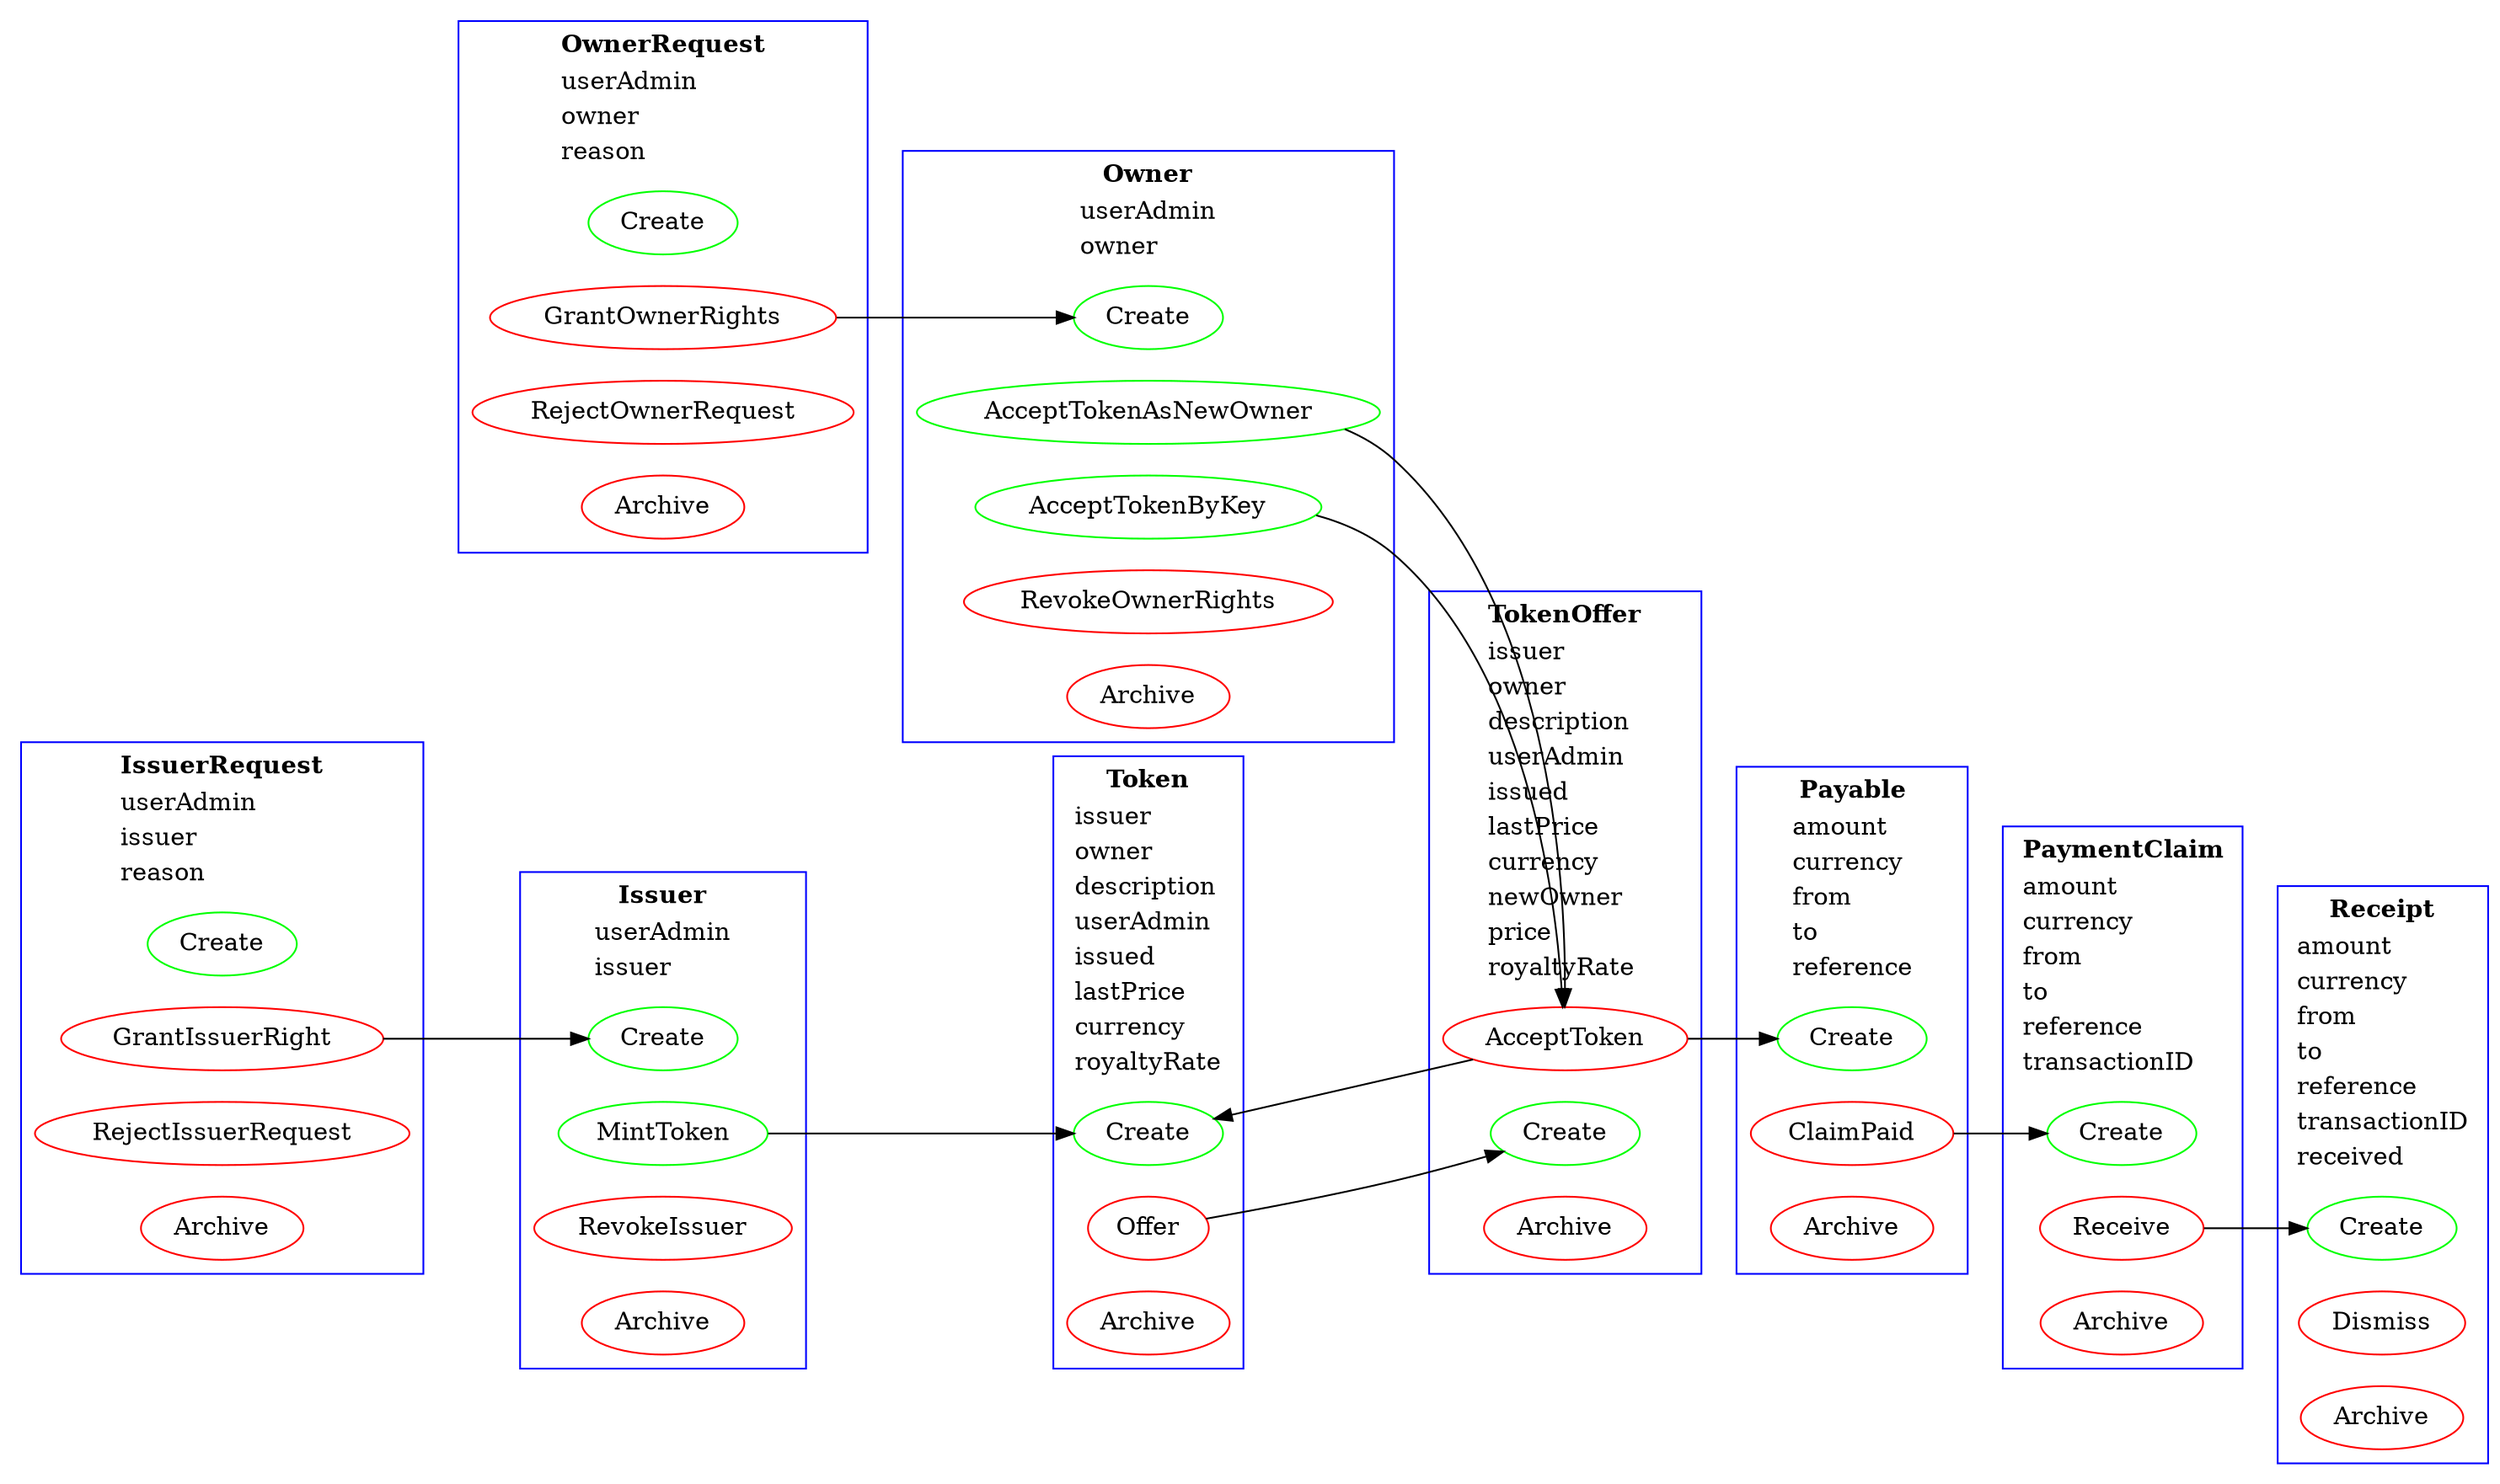 digraph G {
compound=true;
rankdir=LR;
subgraph cluster_Token{
n0[label=Create][color=green]; 
n1[label=Offer][color=red]; 
n2[label=Archive][color=red]; 
label=<<table align = "left" border="0" cellborder="0" cellspacing="1">
<tr><td align="center"><b>Token</b></td></tr><tr><td align="left">issuer</td></tr> 
<tr><td align="left">owner</td></tr> 
<tr><td align="left">description</td></tr> 
<tr><td align="left">userAdmin</td></tr> 
<tr><td align="left">issued</td></tr> 
<tr><td align="left">lastPrice</td></tr> 
<tr><td align="left">currency</td></tr> 
<tr><td align="left">royaltyRate</td></tr> 
</table>>;color=blue
}subgraph cluster_TokenOffer{
n3[label=Create][color=green]; 
n4[label=AcceptToken][color=red]; 
n5[label=Archive][color=red]; 
label=<<table align = "left" border="0" cellborder="0" cellspacing="1">
<tr><td align="center"><b>TokenOffer</b></td></tr><tr><td align="left">issuer</td></tr> 
<tr><td align="left">owner</td></tr> 
<tr><td align="left">description</td></tr> 
<tr><td align="left">userAdmin</td></tr> 
<tr><td align="left">issued</td></tr> 
<tr><td align="left">lastPrice</td></tr> 
<tr><td align="left">currency</td></tr> 
<tr><td align="left">newOwner</td></tr> 
<tr><td align="left">price</td></tr> 
<tr><td align="left">royaltyRate</td></tr> 
</table>>;color=blue
}subgraph cluster_Payable{
n6[label=Create][color=green]; 
n7[label=ClaimPaid][color=red]; 
n8[label=Archive][color=red]; 
label=<<table align = "left" border="0" cellborder="0" cellspacing="1">
<tr><td align="center"><b>Payable</b></td></tr><tr><td align="left">amount</td></tr> 
<tr><td align="left">currency</td></tr> 
<tr><td align="left">from</td></tr> 
<tr><td align="left">to</td></tr> 
<tr><td align="left">reference</td></tr> 
</table>>;color=blue
}subgraph cluster_PaymentClaim{
n9[label=Create][color=green]; 
n10[label=Receive][color=red]; 
n11[label=Archive][color=red]; 
label=<<table align = "left" border="0" cellborder="0" cellspacing="1">
<tr><td align="center"><b>PaymentClaim</b></td></tr><tr><td align="left">amount</td></tr> 
<tr><td align="left">currency</td></tr> 
<tr><td align="left">from</td></tr> 
<tr><td align="left">to</td></tr> 
<tr><td align="left">reference</td></tr> 
<tr><td align="left">transactionID</td></tr> 
</table>>;color=blue
}subgraph cluster_Receipt{
n12[label=Create][color=green]; 
n13[label=Dismiss][color=red]; 
n14[label=Archive][color=red]; 
label=<<table align = "left" border="0" cellborder="0" cellspacing="1">
<tr><td align="center"><b>Receipt</b></td></tr><tr><td align="left">amount</td></tr> 
<tr><td align="left">currency</td></tr> 
<tr><td align="left">from</td></tr> 
<tr><td align="left">to</td></tr> 
<tr><td align="left">reference</td></tr> 
<tr><td align="left">transactionID</td></tr> 
<tr><td align="left">received</td></tr> 
</table>>;color=blue
}subgraph cluster_Issuer{
n15[label=Create][color=green]; 
n16[label=MintToken][color=green]; 
n17[label=RevokeIssuer][color=red]; 
n18[label=Archive][color=red]; 
label=<<table align = "left" border="0" cellborder="0" cellspacing="1">
<tr><td align="center"><b>Issuer</b></td></tr><tr><td align="left">userAdmin</td></tr> 
<tr><td align="left">issuer</td></tr> 
</table>>;color=blue
}subgraph cluster_IssuerRequest{
n19[label=Create][color=green]; 
n20[label=GrantIssuerRight][color=red]; 
n21[label=RejectIssuerRequest][color=red]; 
n22[label=Archive][color=red]; 
label=<<table align = "left" border="0" cellborder="0" cellspacing="1">
<tr><td align="center"><b>IssuerRequest</b></td></tr><tr><td align="left">userAdmin</td></tr> 
<tr><td align="left">issuer</td></tr> 
<tr><td align="left">reason</td></tr> 
</table>>;color=blue
}subgraph cluster_Owner{
n23[label=Create][color=green]; 
n24[label=AcceptTokenAsNewOwner][color=green]; 
n25[label=AcceptTokenByKey][color=green]; 
n26[label=RevokeOwnerRights][color=red]; 
n27[label=Archive][color=red]; 
label=<<table align = "left" border="0" cellborder="0" cellspacing="1">
<tr><td align="center"><b>Owner</b></td></tr><tr><td align="left">userAdmin</td></tr> 
<tr><td align="left">owner</td></tr> 
</table>>;color=blue
}subgraph cluster_OwnerRequest{
n28[label=Create][color=green]; 
n29[label=GrantOwnerRights][color=red]; 
n30[label=RejectOwnerRequest][color=red]; 
n31[label=Archive][color=red]; 
label=<<table align = "left" border="0" cellborder="0" cellspacing="1">
<tr><td align="center"><b>OwnerRequest</b></td></tr><tr><td align="left">userAdmin</td></tr> 
<tr><td align="left">owner</td></tr> 
<tr><td align="left">reason</td></tr> 
</table>>;color=blue
}n1->n3
n4->n6
n4->n0
n7->n9
n10->n12
n16->n0
n20->n15
n24->n4
n25->n4
n29->n23

}
